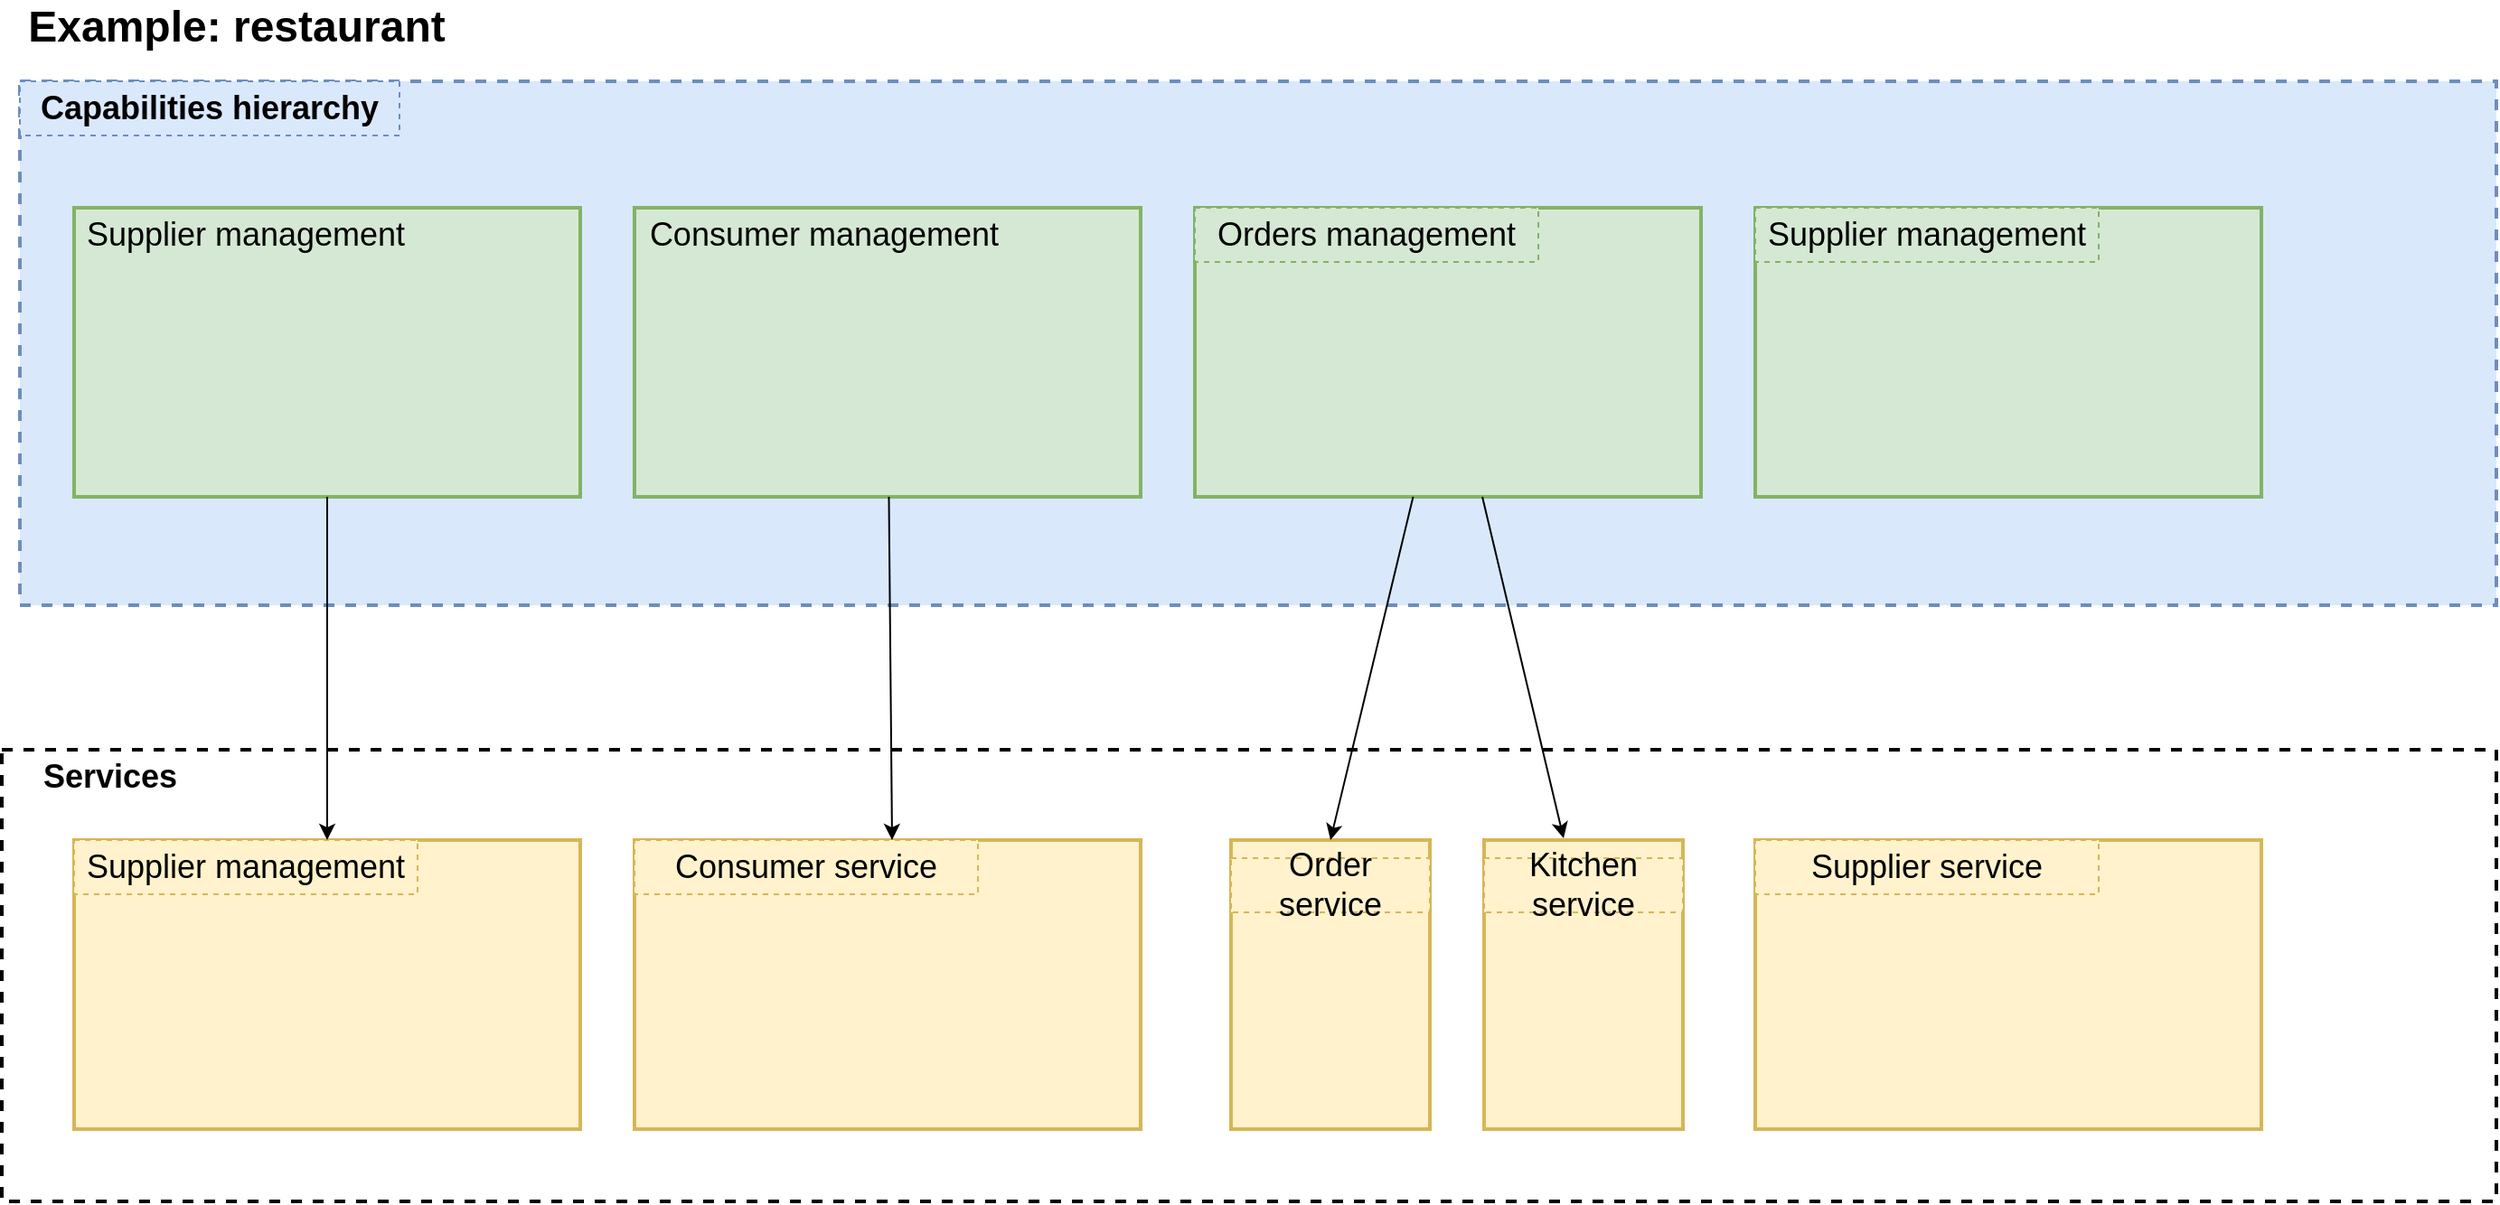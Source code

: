 <mxfile version="14.8.5" type="github">
  <diagram id="gOQFX9uu_-L16-iT7WhQ" name="by-business-capability">
    <mxGraphModel dx="2654" dy="1805" grid="1" gridSize="10" guides="1" tooltips="1" connect="1" arrows="1" fold="1" page="1" pageScale="1" pageWidth="850" pageHeight="1100" math="0" shadow="0">
      <root>
        <mxCell id="0" />
        <mxCell id="1" parent="0" />
        <mxCell id="0uqqqMU11IoS7kORtfzS-2" value="" style="rounded=0;whiteSpace=wrap;html=1;dashed=1;strokeWidth=2;fillColor=#dae8fc;strokeColor=#6c8ebf;" vertex="1" parent="1">
          <mxGeometry x="-800" y="360" width="1370" height="290" as="geometry" />
        </mxCell>
        <mxCell id="0uqqqMU11IoS7kORtfzS-3" value="&lt;font style=&quot;font-size: 18px&quot;&gt;&lt;b&gt;Capabilities hierarchy&lt;/b&gt;&lt;/font&gt;" style="text;html=1;strokeColor=#6c8ebf;fillColor=#dae8fc;align=center;verticalAlign=middle;whiteSpace=wrap;rounded=0;dashed=1;" vertex="1" parent="1">
          <mxGeometry x="-800" y="360" width="210" height="30" as="geometry" />
        </mxCell>
        <mxCell id="0uqqqMU11IoS7kORtfzS-5" value="" style="rounded=0;whiteSpace=wrap;html=1;strokeWidth=2;dashed=1;" vertex="1" parent="1">
          <mxGeometry x="-810" y="730" width="1380" height="250" as="geometry" />
        </mxCell>
        <mxCell id="0uqqqMU11IoS7kORtfzS-6" value="&lt;font style=&quot;font-size: 18px&quot;&gt;&lt;b&gt;Services&lt;/b&gt;&lt;/font&gt;" style="text;html=1;strokeColor=none;fillColor=none;align=center;verticalAlign=middle;whiteSpace=wrap;rounded=0;dashed=1;" vertex="1" parent="1">
          <mxGeometry x="-800" y="730" width="100" height="30" as="geometry" />
        </mxCell>
        <mxCell id="0uqqqMU11IoS7kORtfzS-9" value="" style="group;fillColor=#d5e8d4;strokeColor=#82b366;" vertex="1" connectable="0" parent="1">
          <mxGeometry x="-460" y="430" width="280" height="160" as="geometry" />
        </mxCell>
        <mxCell id="0uqqqMU11IoS7kORtfzS-10" value="" style="rounded=0;whiteSpace=wrap;html=1;strokeWidth=2;fillColor=#d5e8d4;strokeColor=#82b366;" vertex="1" parent="0uqqqMU11IoS7kORtfzS-9">
          <mxGeometry width="280" height="160" as="geometry" />
        </mxCell>
        <mxCell id="0uqqqMU11IoS7kORtfzS-11" value="&lt;font style=&quot;font-size: 18px&quot;&gt;Consumer management&lt;/font&gt;" style="text;html=1;strokeColor=none;fillColor=none;align=center;verticalAlign=middle;whiteSpace=wrap;rounded=0;dashed=1;fontSize=16;" vertex="1" parent="0uqqqMU11IoS7kORtfzS-9">
          <mxGeometry width="210" height="30" as="geometry" />
        </mxCell>
        <mxCell id="0uqqqMU11IoS7kORtfzS-8" value="" style="group;fillColor=#f8cecc;strokeColor=#b85450;" vertex="1" connectable="0" parent="1">
          <mxGeometry x="-770" y="430" width="280" height="160" as="geometry" />
        </mxCell>
        <mxCell id="0uqqqMU11IoS7kORtfzS-4" value="" style="rounded=0;whiteSpace=wrap;html=1;strokeWidth=2;fillColor=#d5e8d4;strokeColor=#82b366;" vertex="1" parent="0uqqqMU11IoS7kORtfzS-8">
          <mxGeometry width="280" height="160" as="geometry" />
        </mxCell>
        <mxCell id="0uqqqMU11IoS7kORtfzS-7" value="&lt;font style=&quot;font-size: 18px&quot;&gt;Supplier management&lt;/font&gt;" style="text;html=1;strokeColor=none;fillColor=none;align=center;verticalAlign=middle;whiteSpace=wrap;rounded=0;dashed=1;fontSize=16;" vertex="1" parent="0uqqqMU11IoS7kORtfzS-8">
          <mxGeometry width="190" height="30" as="geometry" />
        </mxCell>
        <mxCell id="0uqqqMU11IoS7kORtfzS-16" value="" style="group;fillColor=#d5e8d4;strokeColor=#82b366;" vertex="1" connectable="0" parent="1">
          <mxGeometry x="160" y="430" width="280" height="160" as="geometry" />
        </mxCell>
        <mxCell id="0uqqqMU11IoS7kORtfzS-17" value="" style="rounded=0;whiteSpace=wrap;html=1;strokeWidth=2;fillColor=#d5e8d4;strokeColor=#82b366;" vertex="1" parent="0uqqqMU11IoS7kORtfzS-16">
          <mxGeometry width="280" height="160" as="geometry" />
        </mxCell>
        <mxCell id="0uqqqMU11IoS7kORtfzS-18" value="&lt;font style=&quot;font-size: 18px&quot;&gt;Supplier management&lt;/font&gt;" style="text;html=1;strokeColor=#82b366;fillColor=#d5e8d4;align=center;verticalAlign=middle;whiteSpace=wrap;rounded=0;dashed=1;fontSize=16;" vertex="1" parent="0uqqqMU11IoS7kORtfzS-16">
          <mxGeometry width="190" height="30" as="geometry" />
        </mxCell>
        <mxCell id="0uqqqMU11IoS7kORtfzS-19" value="&lt;font style=&quot;font-size: 24px&quot;&gt;&lt;b&gt;Example: restaurant&lt;/b&gt;&lt;/font&gt;" style="text;html=1;strokeColor=none;fillColor=none;align=center;verticalAlign=middle;whiteSpace=wrap;rounded=0;dashed=1;" vertex="1" parent="1">
          <mxGeometry x="-800" y="320" width="240" height="20" as="geometry" />
        </mxCell>
        <mxCell id="0uqqqMU11IoS7kORtfzS-12" value="" style="group;fillColor=#d5e8d4;strokeColor=#82b366;" vertex="1" connectable="0" parent="1">
          <mxGeometry x="-150" y="430" width="280" height="160" as="geometry" />
        </mxCell>
        <mxCell id="0uqqqMU11IoS7kORtfzS-13" value="" style="rounded=0;whiteSpace=wrap;html=1;strokeWidth=2;fillColor=#d5e8d4;strokeColor=#82b366;" vertex="1" parent="0uqqqMU11IoS7kORtfzS-12">
          <mxGeometry width="280" height="160" as="geometry" />
        </mxCell>
        <mxCell id="0uqqqMU11IoS7kORtfzS-14" value="&lt;font style=&quot;font-size: 18px&quot;&gt;Orders management&lt;/font&gt;" style="text;html=1;strokeColor=#82b366;fillColor=#d5e8d4;align=center;verticalAlign=middle;whiteSpace=wrap;rounded=0;dashed=1;fontSize=16;" vertex="1" parent="0uqqqMU11IoS7kORtfzS-12">
          <mxGeometry width="190" height="30" as="geometry" />
        </mxCell>
        <mxCell id="0uqqqMU11IoS7kORtfzS-20" value="" style="group;fillColor=#fff2cc;strokeColor=#d6b656;" vertex="1" connectable="0" parent="1">
          <mxGeometry x="-770" y="780" width="280" height="160" as="geometry" />
        </mxCell>
        <mxCell id="0uqqqMU11IoS7kORtfzS-21" value="" style="rounded=0;whiteSpace=wrap;html=1;strokeWidth=2;fillColor=#fff2cc;strokeColor=#d6b656;" vertex="1" parent="0uqqqMU11IoS7kORtfzS-20">
          <mxGeometry width="280" height="160" as="geometry" />
        </mxCell>
        <mxCell id="0uqqqMU11IoS7kORtfzS-22" value="&lt;font style=&quot;font-size: 18px&quot;&gt;Supplier management&lt;/font&gt;" style="text;html=1;strokeColor=#d6b656;fillColor=#fff2cc;align=center;verticalAlign=middle;whiteSpace=wrap;rounded=0;dashed=1;fontSize=16;" vertex="1" parent="0uqqqMU11IoS7kORtfzS-20">
          <mxGeometry width="190" height="30" as="geometry" />
        </mxCell>
        <mxCell id="0uqqqMU11IoS7kORtfzS-25" value="" style="group;fillColor=#f8cecc;strokeColor=#b85450;" vertex="1" connectable="0" parent="1">
          <mxGeometry x="160" y="780" width="280" height="160" as="geometry" />
        </mxCell>
        <mxCell id="0uqqqMU11IoS7kORtfzS-26" value="" style="rounded=0;whiteSpace=wrap;html=1;strokeWidth=2;fillColor=#fff2cc;strokeColor=#d6b656;" vertex="1" parent="0uqqqMU11IoS7kORtfzS-25">
          <mxGeometry width="280" height="160" as="geometry" />
        </mxCell>
        <mxCell id="0uqqqMU11IoS7kORtfzS-27" value="&lt;font style=&quot;font-size: 18px&quot;&gt;Supplier service&lt;/font&gt;" style="text;html=1;strokeColor=#d6b656;fillColor=#fff2cc;align=center;verticalAlign=middle;whiteSpace=wrap;rounded=0;dashed=1;fontSize=16;" vertex="1" parent="0uqqqMU11IoS7kORtfzS-25">
          <mxGeometry width="190" height="30" as="geometry" />
        </mxCell>
        <mxCell id="0uqqqMU11IoS7kORtfzS-31" value="" style="group;fillColor=#f8cecc;strokeColor=#b85450;" vertex="1" connectable="0" parent="1">
          <mxGeometry x="-460" y="780" width="280" height="160" as="geometry" />
        </mxCell>
        <mxCell id="0uqqqMU11IoS7kORtfzS-32" value="" style="rounded=0;whiteSpace=wrap;html=1;strokeWidth=2;fillColor=#fff2cc;strokeColor=#d6b656;" vertex="1" parent="0uqqqMU11IoS7kORtfzS-31">
          <mxGeometry width="280" height="160" as="geometry" />
        </mxCell>
        <mxCell id="0uqqqMU11IoS7kORtfzS-33" value="&lt;font style=&quot;font-size: 18px&quot;&gt;Consumer service&lt;/font&gt;" style="text;html=1;strokeColor=#d6b656;fillColor=#fff2cc;align=center;verticalAlign=middle;whiteSpace=wrap;rounded=0;dashed=1;fontSize=16;" vertex="1" parent="0uqqqMU11IoS7kORtfzS-31">
          <mxGeometry width="190" height="30" as="geometry" />
        </mxCell>
        <mxCell id="0uqqqMU11IoS7kORtfzS-34" style="rounded=0;orthogonalLoop=1;jettySize=auto;html=1;entryX=0.75;entryY=0;entryDx=0;entryDy=0;" edge="1" parent="1" source="0uqqqMU11IoS7kORtfzS-10" target="0uqqqMU11IoS7kORtfzS-33">
          <mxGeometry relative="1" as="geometry" />
        </mxCell>
        <mxCell id="0uqqqMU11IoS7kORtfzS-39" value="" style="rounded=0;whiteSpace=wrap;html=1;strokeWidth=2;fillColor=#fff2cc;strokeColor=#d6b656;" vertex="1" parent="1">
          <mxGeometry x="-130" y="780" width="110" height="160" as="geometry" />
        </mxCell>
        <mxCell id="0uqqqMU11IoS7kORtfzS-40" value="&lt;font style=&quot;font-size: 18px&quot;&gt;Order service&lt;/font&gt;" style="text;html=1;strokeColor=#d6b656;fillColor=#fff2cc;align=center;verticalAlign=middle;whiteSpace=wrap;rounded=0;dashed=1;fontSize=16;" vertex="1" parent="1">
          <mxGeometry x="-130" y="790" width="110" height="30" as="geometry" />
        </mxCell>
        <mxCell id="0uqqqMU11IoS7kORtfzS-41" value="" style="rounded=0;whiteSpace=wrap;html=1;strokeWidth=2;fillColor=#fff2cc;strokeColor=#d6b656;" vertex="1" parent="1">
          <mxGeometry x="10" y="780" width="110" height="160" as="geometry" />
        </mxCell>
        <mxCell id="0uqqqMU11IoS7kORtfzS-42" value="&lt;font style=&quot;font-size: 18px&quot;&gt;Kitchen service&lt;/font&gt;" style="text;html=1;strokeColor=#d6b656;fillColor=#fff2cc;align=center;verticalAlign=middle;whiteSpace=wrap;rounded=0;dashed=1;fontSize=16;" vertex="1" parent="1">
          <mxGeometry x="10" y="790" width="110" height="30" as="geometry" />
        </mxCell>
        <mxCell id="0uqqqMU11IoS7kORtfzS-43" style="edgeStyle=none;rounded=0;orthogonalLoop=1;jettySize=auto;html=1;entryX=0.5;entryY=0;entryDx=0;entryDy=0;" edge="1" parent="1" source="0uqqqMU11IoS7kORtfzS-4" target="0uqqqMU11IoS7kORtfzS-21">
          <mxGeometry relative="1" as="geometry" />
        </mxCell>
        <mxCell id="0uqqqMU11IoS7kORtfzS-44" style="edgeStyle=none;rounded=0;orthogonalLoop=1;jettySize=auto;html=1;entryX=0.5;entryY=0;entryDx=0;entryDy=0;" edge="1" parent="1" source="0uqqqMU11IoS7kORtfzS-13" target="0uqqqMU11IoS7kORtfzS-39">
          <mxGeometry relative="1" as="geometry" />
        </mxCell>
        <mxCell id="0uqqqMU11IoS7kORtfzS-45" style="edgeStyle=none;rounded=0;orthogonalLoop=1;jettySize=auto;html=1;entryX=0.4;entryY=-0.006;entryDx=0;entryDy=0;entryPerimeter=0;" edge="1" parent="1" source="0uqqqMU11IoS7kORtfzS-13" target="0uqqqMU11IoS7kORtfzS-41">
          <mxGeometry relative="1" as="geometry" />
        </mxCell>
      </root>
    </mxGraphModel>
  </diagram>
</mxfile>
